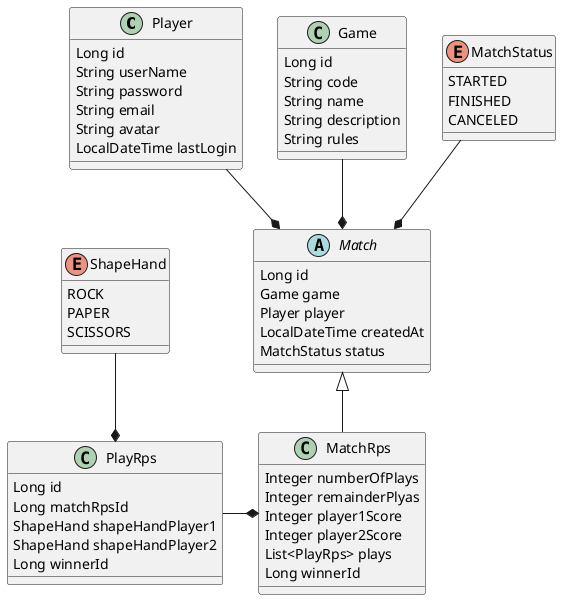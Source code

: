 @startuml

class Player{
    Long id
    String userName
    String password
    String email
    String avatar
    LocalDateTime lastLogin
}

class Game {
    Long id
    String code
    String name
    String description
    String rules
}

abstract Match {
    Long id
    Game game
    Player player
    LocalDateTime createdAt
    MatchStatus status
}

class MatchRps {
    Integer numberOfPlays
    Integer remainderPlyas
    Integer player1Score
    Integer player2Score
    List<PlayRps> plays
    Long winnerId
}

class PlayRps {
    Long id
    Long matchRpsId
    ShapeHand shapeHandPlayer1
    ShapeHand shapeHandPlayer2
    Long winnerId
}

enum ShapeHand {
    ROCK
    PAPER
    SCISSORS
}

enum MatchStatus {
    STARTED
    FINISHED
    CANCELED
}

MatchStatus --* Match
Game --* Match
Player --* Match
Match <|-- MatchRps
PlayRps -* MatchRps
ShapeHand --* PlayRps

@enduml